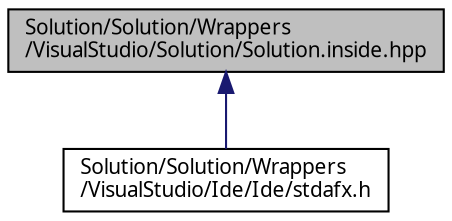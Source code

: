 digraph "Solution/Solution/Wrappers/VisualStudio/Solution/Solution.inside.hpp"
{
 // INTERACTIVE_SVG=YES
  edge [fontname="Verdana",fontsize="10",labelfontname="Verdana",labelfontsize="10"];
  node [fontname="Verdana",fontsize="10",shape=record];
  Node1 [label="Solution/Solution/Wrappers\l/VisualStudio/Solution/Solution.inside.hpp",height=0.2,width=0.4,color="black", fillcolor="grey75", style="filled", fontcolor="black"];
  Node1 -> Node2 [dir="back",color="midnightblue",fontsize="10",style="solid",fontname="Verdana"];
  Node2 [label="Solution/Solution/Wrappers\l/VisualStudio/Ide/Ide/stdafx.h",height=0.2,width=0.4,color="black", fillcolor="white", style="filled",URL="$_wrappers_2_visual_studio_2_ide_2_ide_2stdafx_8h_source.html"];
}
